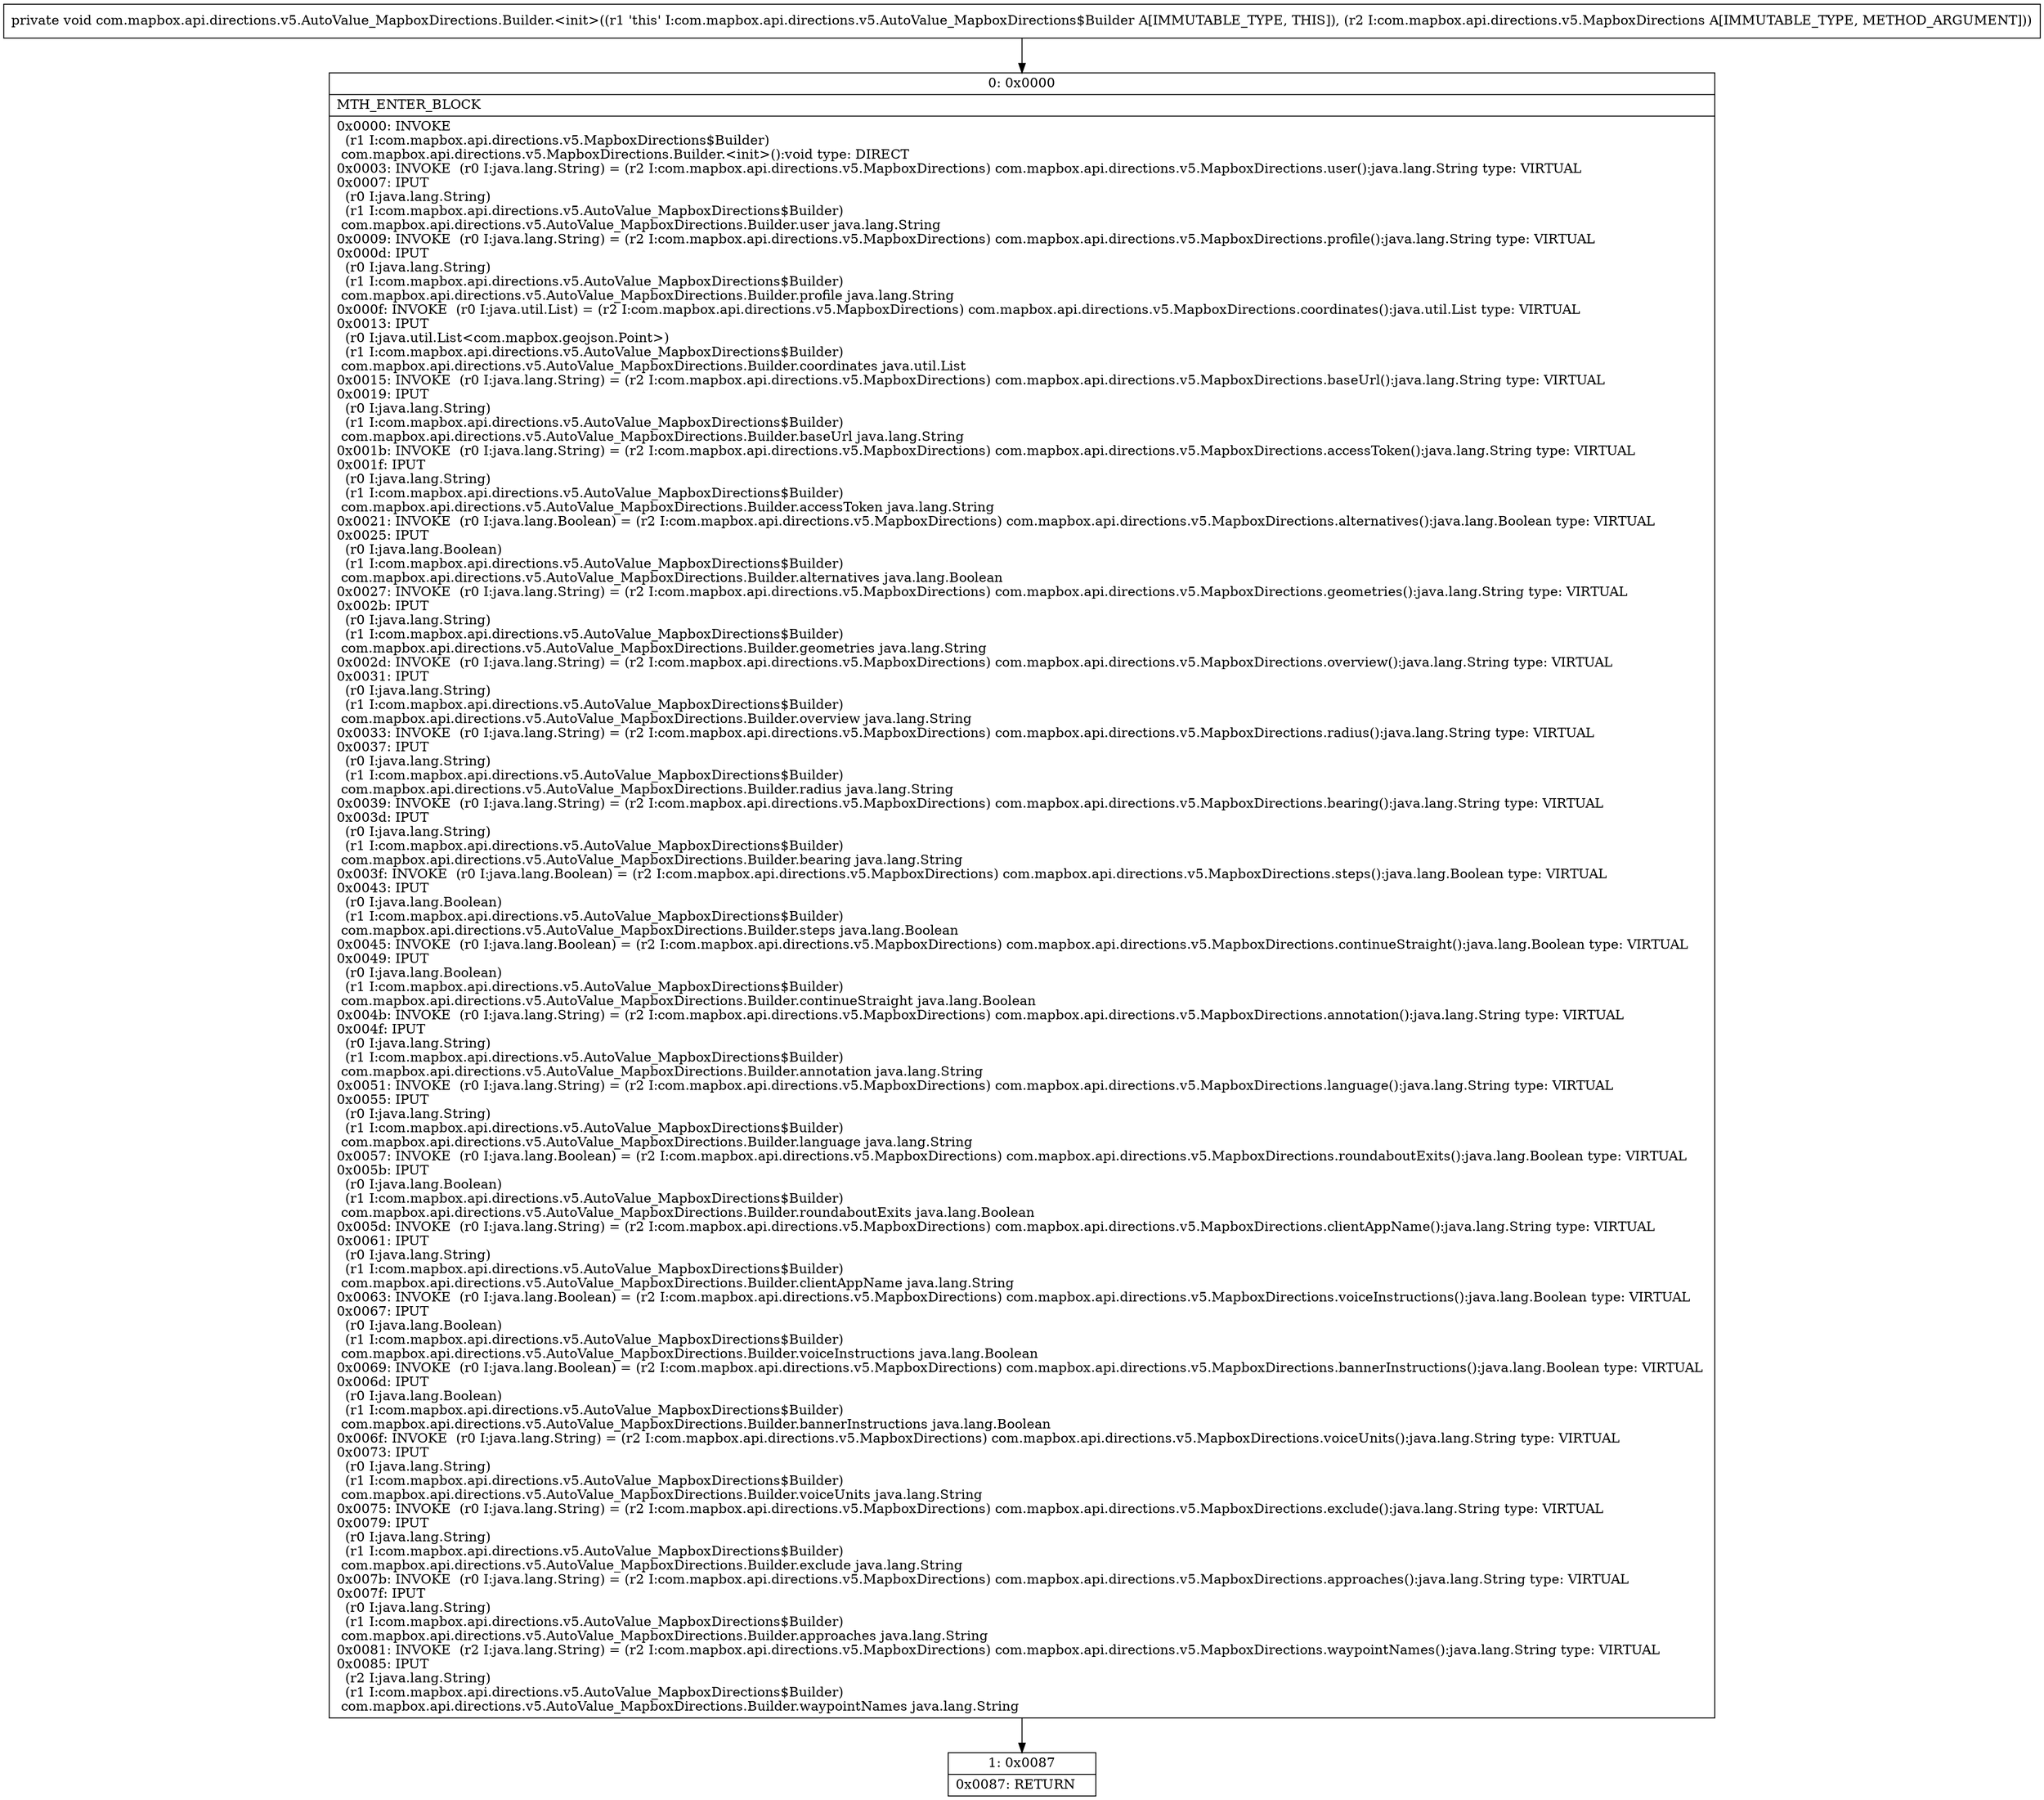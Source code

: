 digraph "CFG forcom.mapbox.api.directions.v5.AutoValue_MapboxDirections.Builder.\<init\>(Lcom\/mapbox\/api\/directions\/v5\/MapboxDirections;)V" {
Node_0 [shape=record,label="{0\:\ 0x0000|MTH_ENTER_BLOCK\l|0x0000: INVOKE  \l  (r1 I:com.mapbox.api.directions.v5.MapboxDirections$Builder)\l com.mapbox.api.directions.v5.MapboxDirections.Builder.\<init\>():void type: DIRECT \l0x0003: INVOKE  (r0 I:java.lang.String) = (r2 I:com.mapbox.api.directions.v5.MapboxDirections) com.mapbox.api.directions.v5.MapboxDirections.user():java.lang.String type: VIRTUAL \l0x0007: IPUT  \l  (r0 I:java.lang.String)\l  (r1 I:com.mapbox.api.directions.v5.AutoValue_MapboxDirections$Builder)\l com.mapbox.api.directions.v5.AutoValue_MapboxDirections.Builder.user java.lang.String \l0x0009: INVOKE  (r0 I:java.lang.String) = (r2 I:com.mapbox.api.directions.v5.MapboxDirections) com.mapbox.api.directions.v5.MapboxDirections.profile():java.lang.String type: VIRTUAL \l0x000d: IPUT  \l  (r0 I:java.lang.String)\l  (r1 I:com.mapbox.api.directions.v5.AutoValue_MapboxDirections$Builder)\l com.mapbox.api.directions.v5.AutoValue_MapboxDirections.Builder.profile java.lang.String \l0x000f: INVOKE  (r0 I:java.util.List) = (r2 I:com.mapbox.api.directions.v5.MapboxDirections) com.mapbox.api.directions.v5.MapboxDirections.coordinates():java.util.List type: VIRTUAL \l0x0013: IPUT  \l  (r0 I:java.util.List\<com.mapbox.geojson.Point\>)\l  (r1 I:com.mapbox.api.directions.v5.AutoValue_MapboxDirections$Builder)\l com.mapbox.api.directions.v5.AutoValue_MapboxDirections.Builder.coordinates java.util.List \l0x0015: INVOKE  (r0 I:java.lang.String) = (r2 I:com.mapbox.api.directions.v5.MapboxDirections) com.mapbox.api.directions.v5.MapboxDirections.baseUrl():java.lang.String type: VIRTUAL \l0x0019: IPUT  \l  (r0 I:java.lang.String)\l  (r1 I:com.mapbox.api.directions.v5.AutoValue_MapboxDirections$Builder)\l com.mapbox.api.directions.v5.AutoValue_MapboxDirections.Builder.baseUrl java.lang.String \l0x001b: INVOKE  (r0 I:java.lang.String) = (r2 I:com.mapbox.api.directions.v5.MapboxDirections) com.mapbox.api.directions.v5.MapboxDirections.accessToken():java.lang.String type: VIRTUAL \l0x001f: IPUT  \l  (r0 I:java.lang.String)\l  (r1 I:com.mapbox.api.directions.v5.AutoValue_MapboxDirections$Builder)\l com.mapbox.api.directions.v5.AutoValue_MapboxDirections.Builder.accessToken java.lang.String \l0x0021: INVOKE  (r0 I:java.lang.Boolean) = (r2 I:com.mapbox.api.directions.v5.MapboxDirections) com.mapbox.api.directions.v5.MapboxDirections.alternatives():java.lang.Boolean type: VIRTUAL \l0x0025: IPUT  \l  (r0 I:java.lang.Boolean)\l  (r1 I:com.mapbox.api.directions.v5.AutoValue_MapboxDirections$Builder)\l com.mapbox.api.directions.v5.AutoValue_MapboxDirections.Builder.alternatives java.lang.Boolean \l0x0027: INVOKE  (r0 I:java.lang.String) = (r2 I:com.mapbox.api.directions.v5.MapboxDirections) com.mapbox.api.directions.v5.MapboxDirections.geometries():java.lang.String type: VIRTUAL \l0x002b: IPUT  \l  (r0 I:java.lang.String)\l  (r1 I:com.mapbox.api.directions.v5.AutoValue_MapboxDirections$Builder)\l com.mapbox.api.directions.v5.AutoValue_MapboxDirections.Builder.geometries java.lang.String \l0x002d: INVOKE  (r0 I:java.lang.String) = (r2 I:com.mapbox.api.directions.v5.MapboxDirections) com.mapbox.api.directions.v5.MapboxDirections.overview():java.lang.String type: VIRTUAL \l0x0031: IPUT  \l  (r0 I:java.lang.String)\l  (r1 I:com.mapbox.api.directions.v5.AutoValue_MapboxDirections$Builder)\l com.mapbox.api.directions.v5.AutoValue_MapboxDirections.Builder.overview java.lang.String \l0x0033: INVOKE  (r0 I:java.lang.String) = (r2 I:com.mapbox.api.directions.v5.MapboxDirections) com.mapbox.api.directions.v5.MapboxDirections.radius():java.lang.String type: VIRTUAL \l0x0037: IPUT  \l  (r0 I:java.lang.String)\l  (r1 I:com.mapbox.api.directions.v5.AutoValue_MapboxDirections$Builder)\l com.mapbox.api.directions.v5.AutoValue_MapboxDirections.Builder.radius java.lang.String \l0x0039: INVOKE  (r0 I:java.lang.String) = (r2 I:com.mapbox.api.directions.v5.MapboxDirections) com.mapbox.api.directions.v5.MapboxDirections.bearing():java.lang.String type: VIRTUAL \l0x003d: IPUT  \l  (r0 I:java.lang.String)\l  (r1 I:com.mapbox.api.directions.v5.AutoValue_MapboxDirections$Builder)\l com.mapbox.api.directions.v5.AutoValue_MapboxDirections.Builder.bearing java.lang.String \l0x003f: INVOKE  (r0 I:java.lang.Boolean) = (r2 I:com.mapbox.api.directions.v5.MapboxDirections) com.mapbox.api.directions.v5.MapboxDirections.steps():java.lang.Boolean type: VIRTUAL \l0x0043: IPUT  \l  (r0 I:java.lang.Boolean)\l  (r1 I:com.mapbox.api.directions.v5.AutoValue_MapboxDirections$Builder)\l com.mapbox.api.directions.v5.AutoValue_MapboxDirections.Builder.steps java.lang.Boolean \l0x0045: INVOKE  (r0 I:java.lang.Boolean) = (r2 I:com.mapbox.api.directions.v5.MapboxDirections) com.mapbox.api.directions.v5.MapboxDirections.continueStraight():java.lang.Boolean type: VIRTUAL \l0x0049: IPUT  \l  (r0 I:java.lang.Boolean)\l  (r1 I:com.mapbox.api.directions.v5.AutoValue_MapboxDirections$Builder)\l com.mapbox.api.directions.v5.AutoValue_MapboxDirections.Builder.continueStraight java.lang.Boolean \l0x004b: INVOKE  (r0 I:java.lang.String) = (r2 I:com.mapbox.api.directions.v5.MapboxDirections) com.mapbox.api.directions.v5.MapboxDirections.annotation():java.lang.String type: VIRTUAL \l0x004f: IPUT  \l  (r0 I:java.lang.String)\l  (r1 I:com.mapbox.api.directions.v5.AutoValue_MapboxDirections$Builder)\l com.mapbox.api.directions.v5.AutoValue_MapboxDirections.Builder.annotation java.lang.String \l0x0051: INVOKE  (r0 I:java.lang.String) = (r2 I:com.mapbox.api.directions.v5.MapboxDirections) com.mapbox.api.directions.v5.MapboxDirections.language():java.lang.String type: VIRTUAL \l0x0055: IPUT  \l  (r0 I:java.lang.String)\l  (r1 I:com.mapbox.api.directions.v5.AutoValue_MapboxDirections$Builder)\l com.mapbox.api.directions.v5.AutoValue_MapboxDirections.Builder.language java.lang.String \l0x0057: INVOKE  (r0 I:java.lang.Boolean) = (r2 I:com.mapbox.api.directions.v5.MapboxDirections) com.mapbox.api.directions.v5.MapboxDirections.roundaboutExits():java.lang.Boolean type: VIRTUAL \l0x005b: IPUT  \l  (r0 I:java.lang.Boolean)\l  (r1 I:com.mapbox.api.directions.v5.AutoValue_MapboxDirections$Builder)\l com.mapbox.api.directions.v5.AutoValue_MapboxDirections.Builder.roundaboutExits java.lang.Boolean \l0x005d: INVOKE  (r0 I:java.lang.String) = (r2 I:com.mapbox.api.directions.v5.MapboxDirections) com.mapbox.api.directions.v5.MapboxDirections.clientAppName():java.lang.String type: VIRTUAL \l0x0061: IPUT  \l  (r0 I:java.lang.String)\l  (r1 I:com.mapbox.api.directions.v5.AutoValue_MapboxDirections$Builder)\l com.mapbox.api.directions.v5.AutoValue_MapboxDirections.Builder.clientAppName java.lang.String \l0x0063: INVOKE  (r0 I:java.lang.Boolean) = (r2 I:com.mapbox.api.directions.v5.MapboxDirections) com.mapbox.api.directions.v5.MapboxDirections.voiceInstructions():java.lang.Boolean type: VIRTUAL \l0x0067: IPUT  \l  (r0 I:java.lang.Boolean)\l  (r1 I:com.mapbox.api.directions.v5.AutoValue_MapboxDirections$Builder)\l com.mapbox.api.directions.v5.AutoValue_MapboxDirections.Builder.voiceInstructions java.lang.Boolean \l0x0069: INVOKE  (r0 I:java.lang.Boolean) = (r2 I:com.mapbox.api.directions.v5.MapboxDirections) com.mapbox.api.directions.v5.MapboxDirections.bannerInstructions():java.lang.Boolean type: VIRTUAL \l0x006d: IPUT  \l  (r0 I:java.lang.Boolean)\l  (r1 I:com.mapbox.api.directions.v5.AutoValue_MapboxDirections$Builder)\l com.mapbox.api.directions.v5.AutoValue_MapboxDirections.Builder.bannerInstructions java.lang.Boolean \l0x006f: INVOKE  (r0 I:java.lang.String) = (r2 I:com.mapbox.api.directions.v5.MapboxDirections) com.mapbox.api.directions.v5.MapboxDirections.voiceUnits():java.lang.String type: VIRTUAL \l0x0073: IPUT  \l  (r0 I:java.lang.String)\l  (r1 I:com.mapbox.api.directions.v5.AutoValue_MapboxDirections$Builder)\l com.mapbox.api.directions.v5.AutoValue_MapboxDirections.Builder.voiceUnits java.lang.String \l0x0075: INVOKE  (r0 I:java.lang.String) = (r2 I:com.mapbox.api.directions.v5.MapboxDirections) com.mapbox.api.directions.v5.MapboxDirections.exclude():java.lang.String type: VIRTUAL \l0x0079: IPUT  \l  (r0 I:java.lang.String)\l  (r1 I:com.mapbox.api.directions.v5.AutoValue_MapboxDirections$Builder)\l com.mapbox.api.directions.v5.AutoValue_MapboxDirections.Builder.exclude java.lang.String \l0x007b: INVOKE  (r0 I:java.lang.String) = (r2 I:com.mapbox.api.directions.v5.MapboxDirections) com.mapbox.api.directions.v5.MapboxDirections.approaches():java.lang.String type: VIRTUAL \l0x007f: IPUT  \l  (r0 I:java.lang.String)\l  (r1 I:com.mapbox.api.directions.v5.AutoValue_MapboxDirections$Builder)\l com.mapbox.api.directions.v5.AutoValue_MapboxDirections.Builder.approaches java.lang.String \l0x0081: INVOKE  (r2 I:java.lang.String) = (r2 I:com.mapbox.api.directions.v5.MapboxDirections) com.mapbox.api.directions.v5.MapboxDirections.waypointNames():java.lang.String type: VIRTUAL \l0x0085: IPUT  \l  (r2 I:java.lang.String)\l  (r1 I:com.mapbox.api.directions.v5.AutoValue_MapboxDirections$Builder)\l com.mapbox.api.directions.v5.AutoValue_MapboxDirections.Builder.waypointNames java.lang.String \l}"];
Node_1 [shape=record,label="{1\:\ 0x0087|0x0087: RETURN   \l}"];
MethodNode[shape=record,label="{private void com.mapbox.api.directions.v5.AutoValue_MapboxDirections.Builder.\<init\>((r1 'this' I:com.mapbox.api.directions.v5.AutoValue_MapboxDirections$Builder A[IMMUTABLE_TYPE, THIS]), (r2 I:com.mapbox.api.directions.v5.MapboxDirections A[IMMUTABLE_TYPE, METHOD_ARGUMENT])) }"];
MethodNode -> Node_0;
Node_0 -> Node_1;
}

